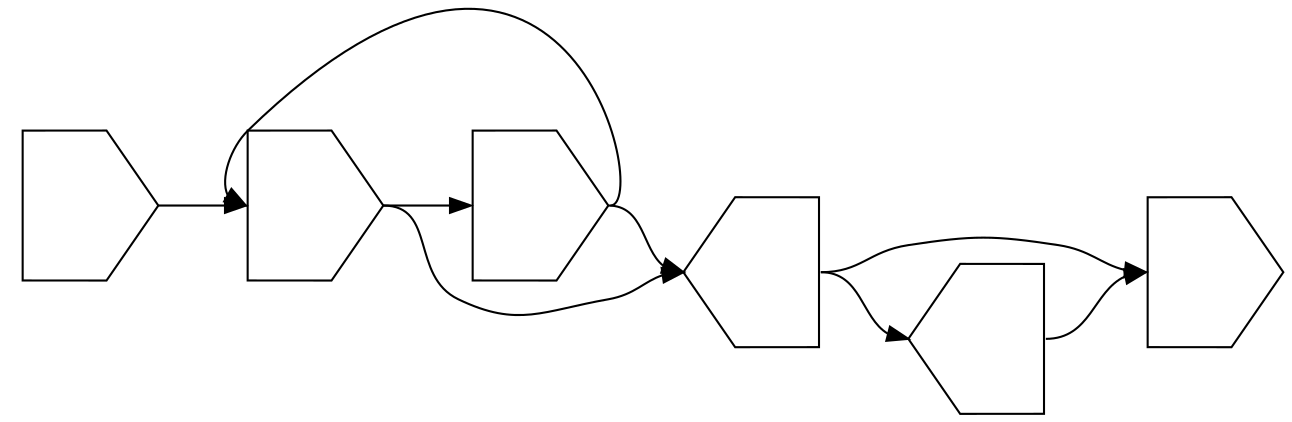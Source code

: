 digraph asm {
	rotate=90;
	edge [headport=n,tailport=s];
	12742 [label="",height=1,width=1,shape=house];
	8550 [label="",height=1,width=1,shape=invhouse];
	10932 [label="",height=1,width=1,shape=house];
	74 [label="",height=1,width=1,shape=invhouse];
	5809 [label="",height=1,width=1,shape=invhouse];
	7296 [label="",height=1,width=1,shape=invhouse];
	12742 -> 8550
	10932 -> 8550
	10932 -> 12742
	74 -> 5809
	74 -> 10932
	5809 -> 74
	5809 -> 10932
	7296 -> 74
}